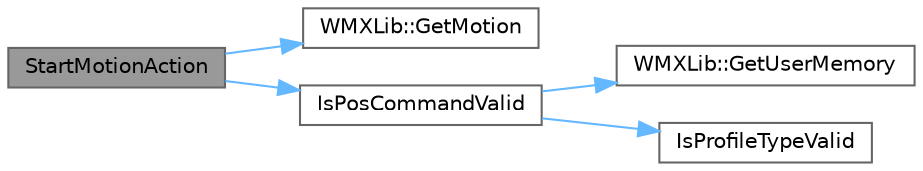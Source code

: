 digraph "StartMotionAction"
{
 // LATEX_PDF_SIZE
  bgcolor="transparent";
  edge [fontname=Helvetica,fontsize=10,labelfontname=Helvetica,labelfontsize=10];
  node [fontname=Helvetica,fontsize=10,shape=box,height=0.2,width=0.4];
  rankdir="LR";
  Node1 [id="Node000001",label="StartMotionAction",height=0.2,width=0.4,color="gray40", fillcolor="grey60", style="filled", fontcolor="black",tooltip="주어진 번호의 모션 액션을 시작합니다."];
  Node1 -> Node2 [id="edge1_Node000001_Node000002",color="steelblue1",style="solid",tooltip=" "];
  Node2 [id="Node000002",label="WMXLib::GetMotion",height=0.2,width=0.4,color="grey40", fillcolor="white", style="filled",URL="$class_w_m_x_lib.html#ae044a4433a748927e9435e07414a5f35",tooltip="CoreMotion 객체를 반환합니다."];
  Node1 -> Node3 [id="edge2_Node000001_Node000003",color="steelblue1",style="solid",tooltip=" "];
  Node3 [id="Node000003",label="IsPosCommandValid",height=0.2,width=0.4,color="grey40", fillcolor="white", style="filled",URL="$_rtss_app_8cpp.html#afec46831b7008c2d45e6cadac7aac208",tooltip="지정된 액션에 위치 명령이 유효한지 확인합니다."];
  Node3 -> Node4 [id="edge3_Node000003_Node000004",color="steelblue1",style="solid",tooltip=" "];
  Node4 [id="Node000004",label="WMXLib::GetUserMemory",height=0.2,width=0.4,color="grey40", fillcolor="white", style="filled",URL="$class_w_m_x_lib.html#ae7f4d5f3857f399f6c3ce5063ddafda4",tooltip="UserMemory 객체를 반환합니다."];
  Node3 -> Node5 [id="edge4_Node000003_Node000005",color="steelblue1",style="solid",tooltip=" "];
  Node5 [id="Node000005",label="IsProfileTypeValid",height=0.2,width=0.4,color="grey40", fillcolor="white", style="filled",URL="$_rtss_app_8cpp.html#ade3080fa7344dbd838c1e15220591d15",tooltip="프로파일 타입이 유효한지 확인합니다."];
}
